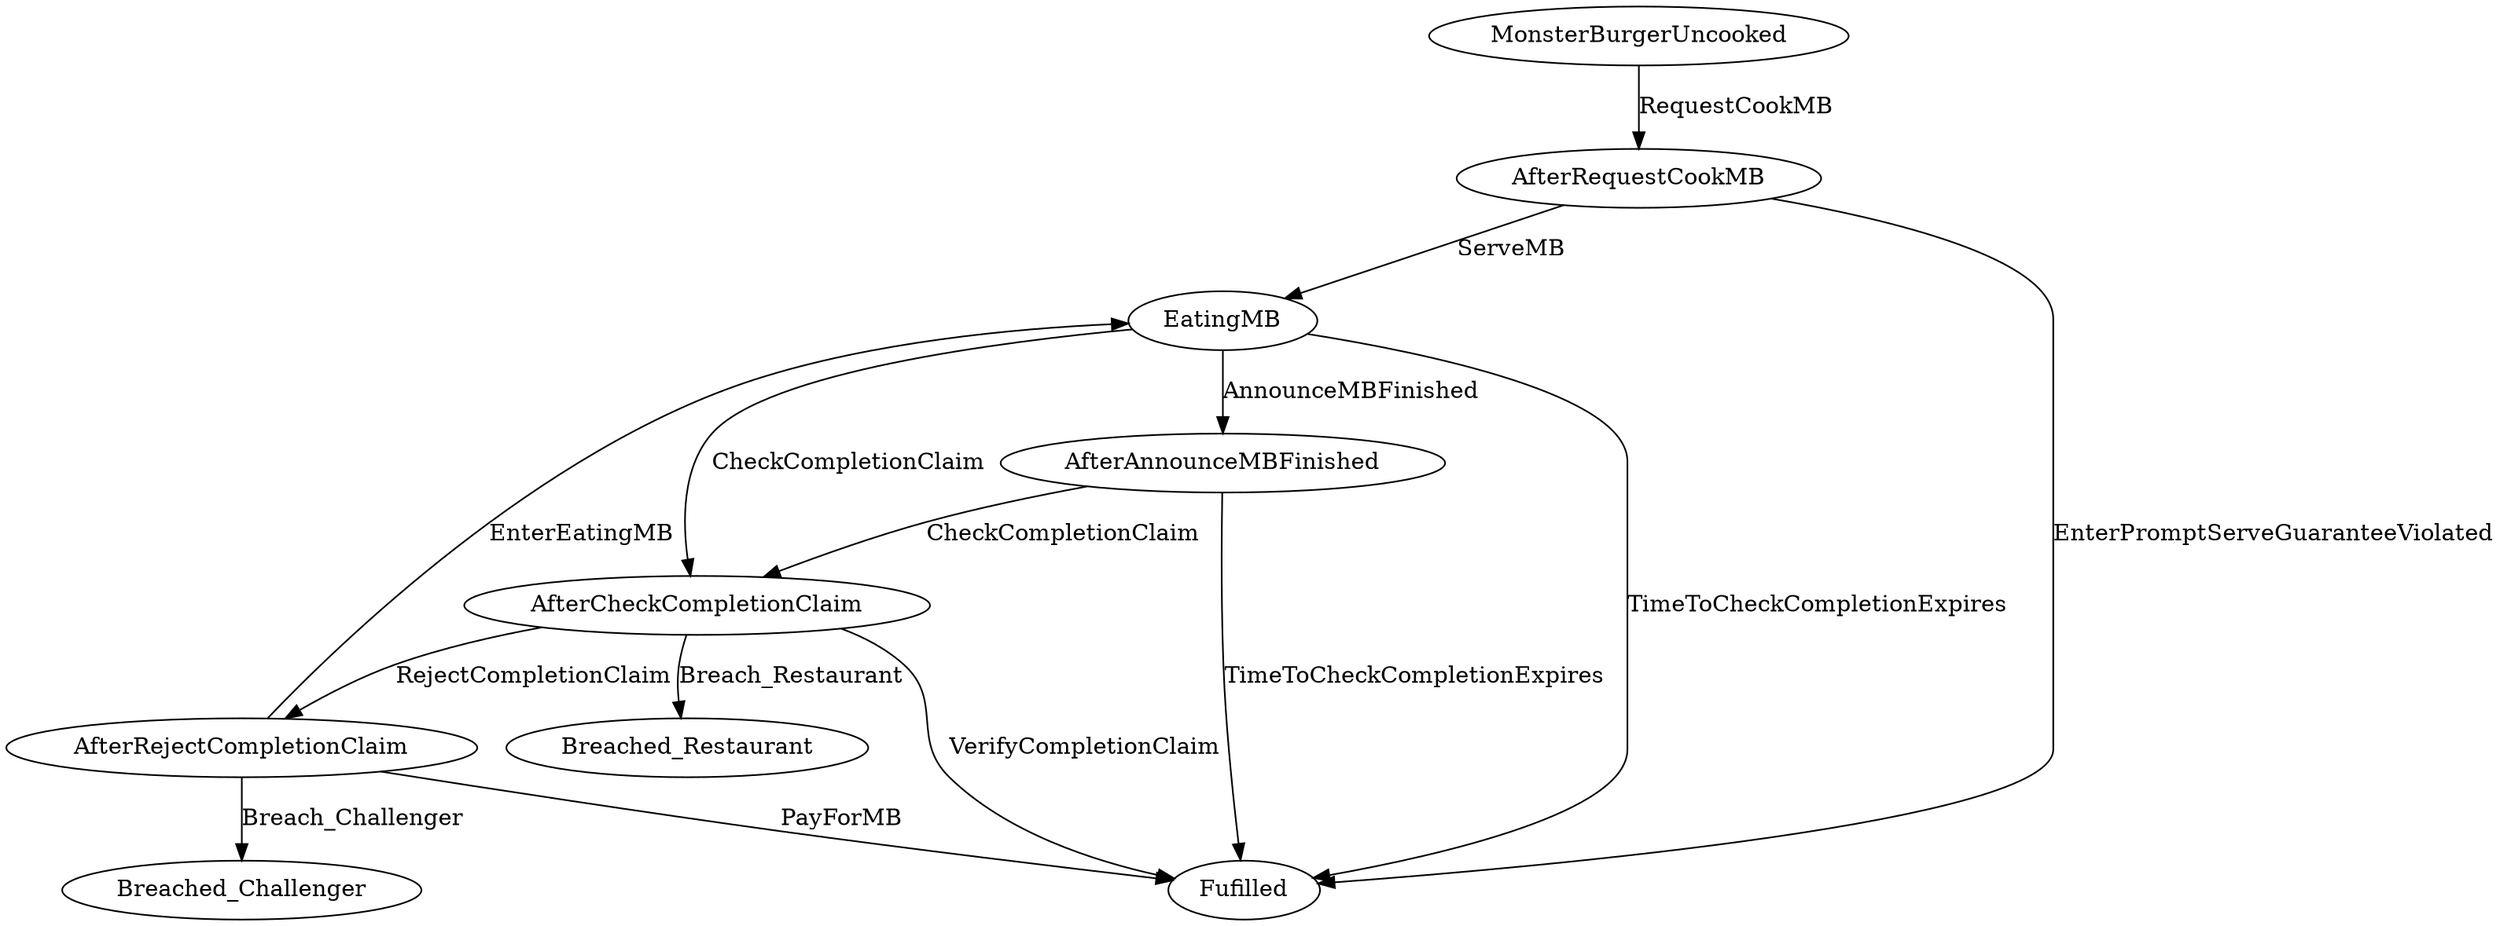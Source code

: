 // THIS IS A GENERATED FILE. DO NOT EDIT.

digraph Monster_Burger {    
    Fulfilled[label=Fufilled];
    MonsterBurgerUncooked[label=MonsterBurgerUncooked];
	EatingMB[label=EatingMB]
        
    
         
    
    
    
    
    MonsterBurgerUncooked -> AfterRequestCookMB [label=RequestCookMB];
	AfterRequestCookMB -> EatingMB [label=ServeMB];
	AfterRequestCookMB -> Fulfilled [label=EnterPromptServeGuaranteeViolated];
	EatingMB -> AfterAnnounceMBFinished [label=AnnounceMBFinished];
	EatingMB -> AfterCheckCompletionClaim [label=CheckCompletionClaim];
	EatingMB -> Fulfilled [label=TimeToCheckCompletionExpires];
	AfterAnnounceMBFinished -> AfterCheckCompletionClaim [label=CheckCompletionClaim];
	AfterAnnounceMBFinished -> Fulfilled [label=TimeToCheckCompletionExpires];
	AfterCheckCompletionClaim -> Fulfilled [label=VerifyCompletionClaim];
	AfterCheckCompletionClaim -> AfterRejectCompletionClaim [label=RejectCompletionClaim];
	AfterCheckCompletionClaim -> Breached_Restaurant [label=Breach_Restaurant];
	AfterRejectCompletionClaim -> EatingMB [label=EnterEatingMB];
	AfterRejectCompletionClaim -> Fulfilled [label=PayForMB];
	AfterRejectCompletionClaim -> Breached_Challenger [label=Breach_Challenger];
	     
    
       
}
